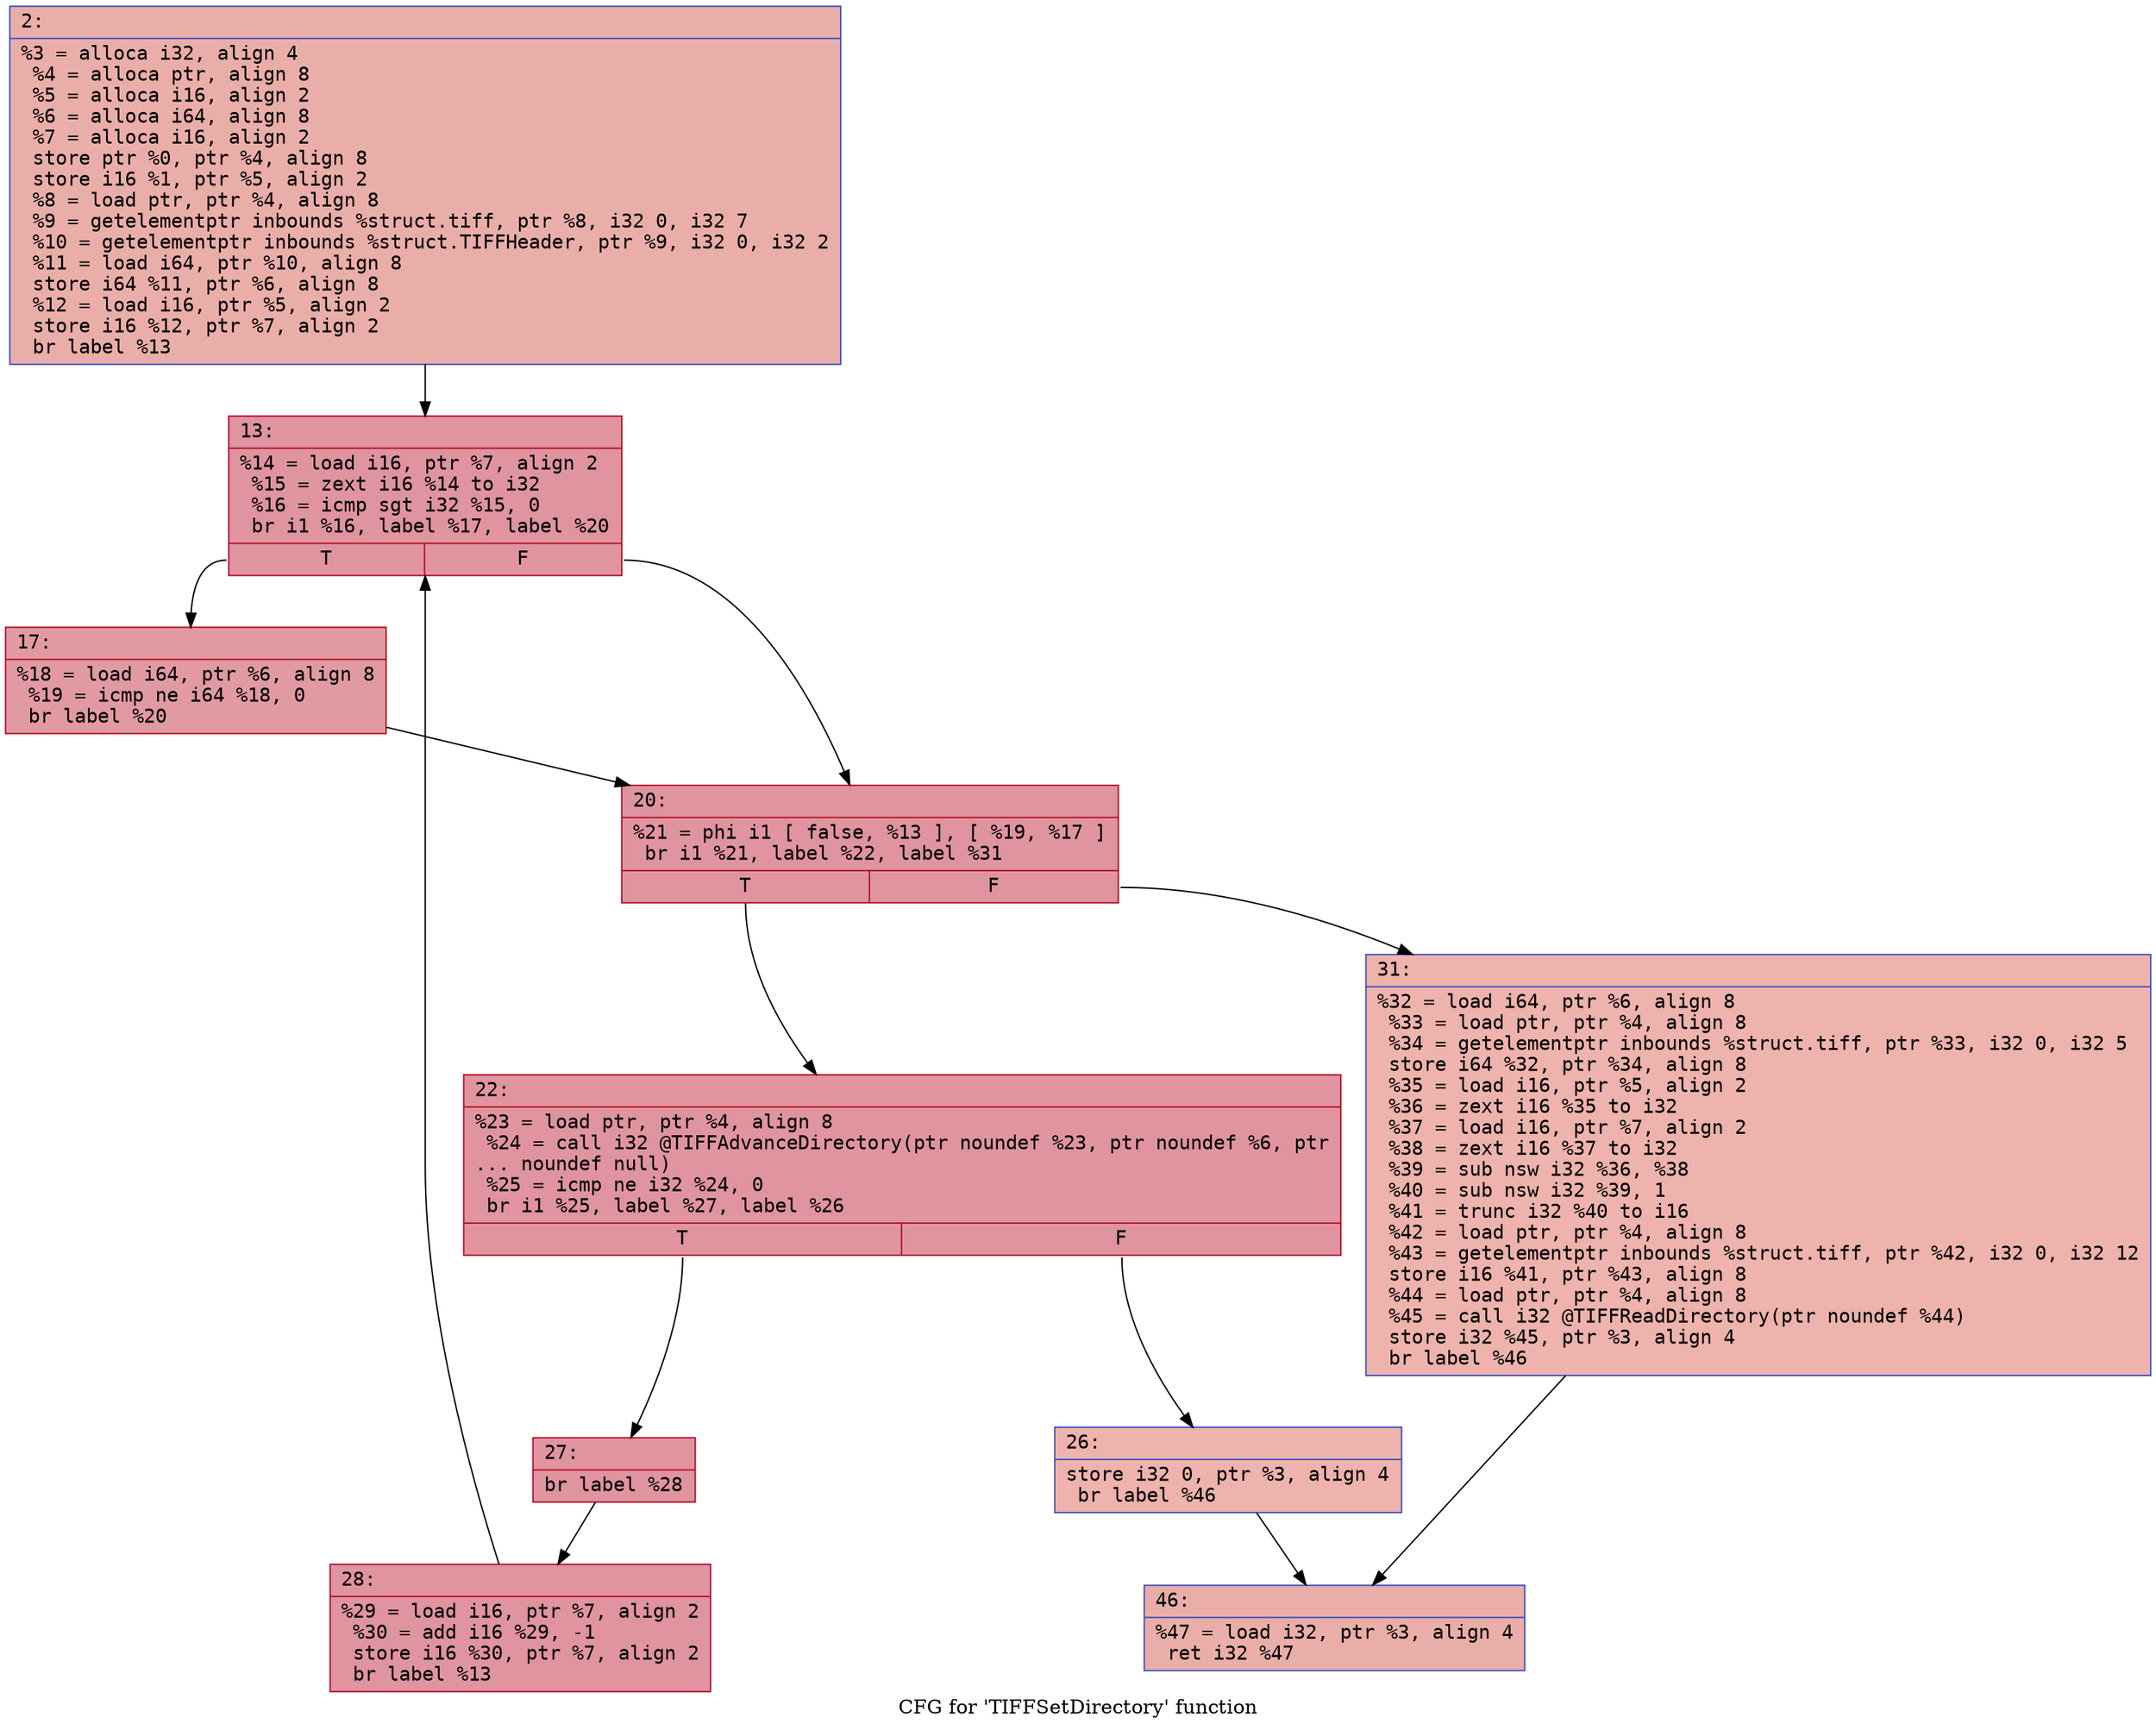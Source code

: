digraph "CFG for 'TIFFSetDirectory' function" {
	label="CFG for 'TIFFSetDirectory' function";

	Node0x6000015c9310 [shape=record,color="#3d50c3ff", style=filled, fillcolor="#d0473d70" fontname="Courier",label="{2:\l|  %3 = alloca i32, align 4\l  %4 = alloca ptr, align 8\l  %5 = alloca i16, align 2\l  %6 = alloca i64, align 8\l  %7 = alloca i16, align 2\l  store ptr %0, ptr %4, align 8\l  store i16 %1, ptr %5, align 2\l  %8 = load ptr, ptr %4, align 8\l  %9 = getelementptr inbounds %struct.tiff, ptr %8, i32 0, i32 7\l  %10 = getelementptr inbounds %struct.TIFFHeader, ptr %9, i32 0, i32 2\l  %11 = load i64, ptr %10, align 8\l  store i64 %11, ptr %6, align 8\l  %12 = load i16, ptr %5, align 2\l  store i16 %12, ptr %7, align 2\l  br label %13\l}"];
	Node0x6000015c9310 -> Node0x6000015c9360[tooltip="2 -> 13\nProbability 100.00%" ];
	Node0x6000015c9360 [shape=record,color="#b70d28ff", style=filled, fillcolor="#b70d2870" fontname="Courier",label="{13:\l|  %14 = load i16, ptr %7, align 2\l  %15 = zext i16 %14 to i32\l  %16 = icmp sgt i32 %15, 0\l  br i1 %16, label %17, label %20\l|{<s0>T|<s1>F}}"];
	Node0x6000015c9360:s0 -> Node0x6000015c93b0[tooltip="13 -> 17\nProbability 62.50%" ];
	Node0x6000015c9360:s1 -> Node0x6000015c9400[tooltip="13 -> 20\nProbability 37.50%" ];
	Node0x6000015c93b0 [shape=record,color="#b70d28ff", style=filled, fillcolor="#bb1b2c70" fontname="Courier",label="{17:\l|  %18 = load i64, ptr %6, align 8\l  %19 = icmp ne i64 %18, 0\l  br label %20\l}"];
	Node0x6000015c93b0 -> Node0x6000015c9400[tooltip="17 -> 20\nProbability 100.00%" ];
	Node0x6000015c9400 [shape=record,color="#b70d28ff", style=filled, fillcolor="#b70d2870" fontname="Courier",label="{20:\l|  %21 = phi i1 [ false, %13 ], [ %19, %17 ]\l  br i1 %21, label %22, label %31\l|{<s0>T|<s1>F}}"];
	Node0x6000015c9400:s0 -> Node0x6000015c9450[tooltip="20 -> 22\nProbability 96.88%" ];
	Node0x6000015c9400:s1 -> Node0x6000015c9590[tooltip="20 -> 31\nProbability 3.12%" ];
	Node0x6000015c9450 [shape=record,color="#b70d28ff", style=filled, fillcolor="#b70d2870" fontname="Courier",label="{22:\l|  %23 = load ptr, ptr %4, align 8\l  %24 = call i32 @TIFFAdvanceDirectory(ptr noundef %23, ptr noundef %6, ptr\l... noundef null)\l  %25 = icmp ne i32 %24, 0\l  br i1 %25, label %27, label %26\l|{<s0>T|<s1>F}}"];
	Node0x6000015c9450:s0 -> Node0x6000015c94f0[tooltip="22 -> 27\nProbability 96.88%" ];
	Node0x6000015c9450:s1 -> Node0x6000015c94a0[tooltip="22 -> 26\nProbability 3.12%" ];
	Node0x6000015c94a0 [shape=record,color="#3d50c3ff", style=filled, fillcolor="#d6524470" fontname="Courier",label="{26:\l|  store i32 0, ptr %3, align 4\l  br label %46\l}"];
	Node0x6000015c94a0 -> Node0x6000015c95e0[tooltip="26 -> 46\nProbability 100.00%" ];
	Node0x6000015c94f0 [shape=record,color="#b70d28ff", style=filled, fillcolor="#b70d2870" fontname="Courier",label="{27:\l|  br label %28\l}"];
	Node0x6000015c94f0 -> Node0x6000015c9540[tooltip="27 -> 28\nProbability 100.00%" ];
	Node0x6000015c9540 [shape=record,color="#b70d28ff", style=filled, fillcolor="#b70d2870" fontname="Courier",label="{28:\l|  %29 = load i16, ptr %7, align 2\l  %30 = add i16 %29, -1\l  store i16 %30, ptr %7, align 2\l  br label %13\l}"];
	Node0x6000015c9540 -> Node0x6000015c9360[tooltip="28 -> 13\nProbability 100.00%" ];
	Node0x6000015c9590 [shape=record,color="#3d50c3ff", style=filled, fillcolor="#d6524470" fontname="Courier",label="{31:\l|  %32 = load i64, ptr %6, align 8\l  %33 = load ptr, ptr %4, align 8\l  %34 = getelementptr inbounds %struct.tiff, ptr %33, i32 0, i32 5\l  store i64 %32, ptr %34, align 8\l  %35 = load i16, ptr %5, align 2\l  %36 = zext i16 %35 to i32\l  %37 = load i16, ptr %7, align 2\l  %38 = zext i16 %37 to i32\l  %39 = sub nsw i32 %36, %38\l  %40 = sub nsw i32 %39, 1\l  %41 = trunc i32 %40 to i16\l  %42 = load ptr, ptr %4, align 8\l  %43 = getelementptr inbounds %struct.tiff, ptr %42, i32 0, i32 12\l  store i16 %41, ptr %43, align 8\l  %44 = load ptr, ptr %4, align 8\l  %45 = call i32 @TIFFReadDirectory(ptr noundef %44)\l  store i32 %45, ptr %3, align 4\l  br label %46\l}"];
	Node0x6000015c9590 -> Node0x6000015c95e0[tooltip="31 -> 46\nProbability 100.00%" ];
	Node0x6000015c95e0 [shape=record,color="#3d50c3ff", style=filled, fillcolor="#d0473d70" fontname="Courier",label="{46:\l|  %47 = load i32, ptr %3, align 4\l  ret i32 %47\l}"];
}
